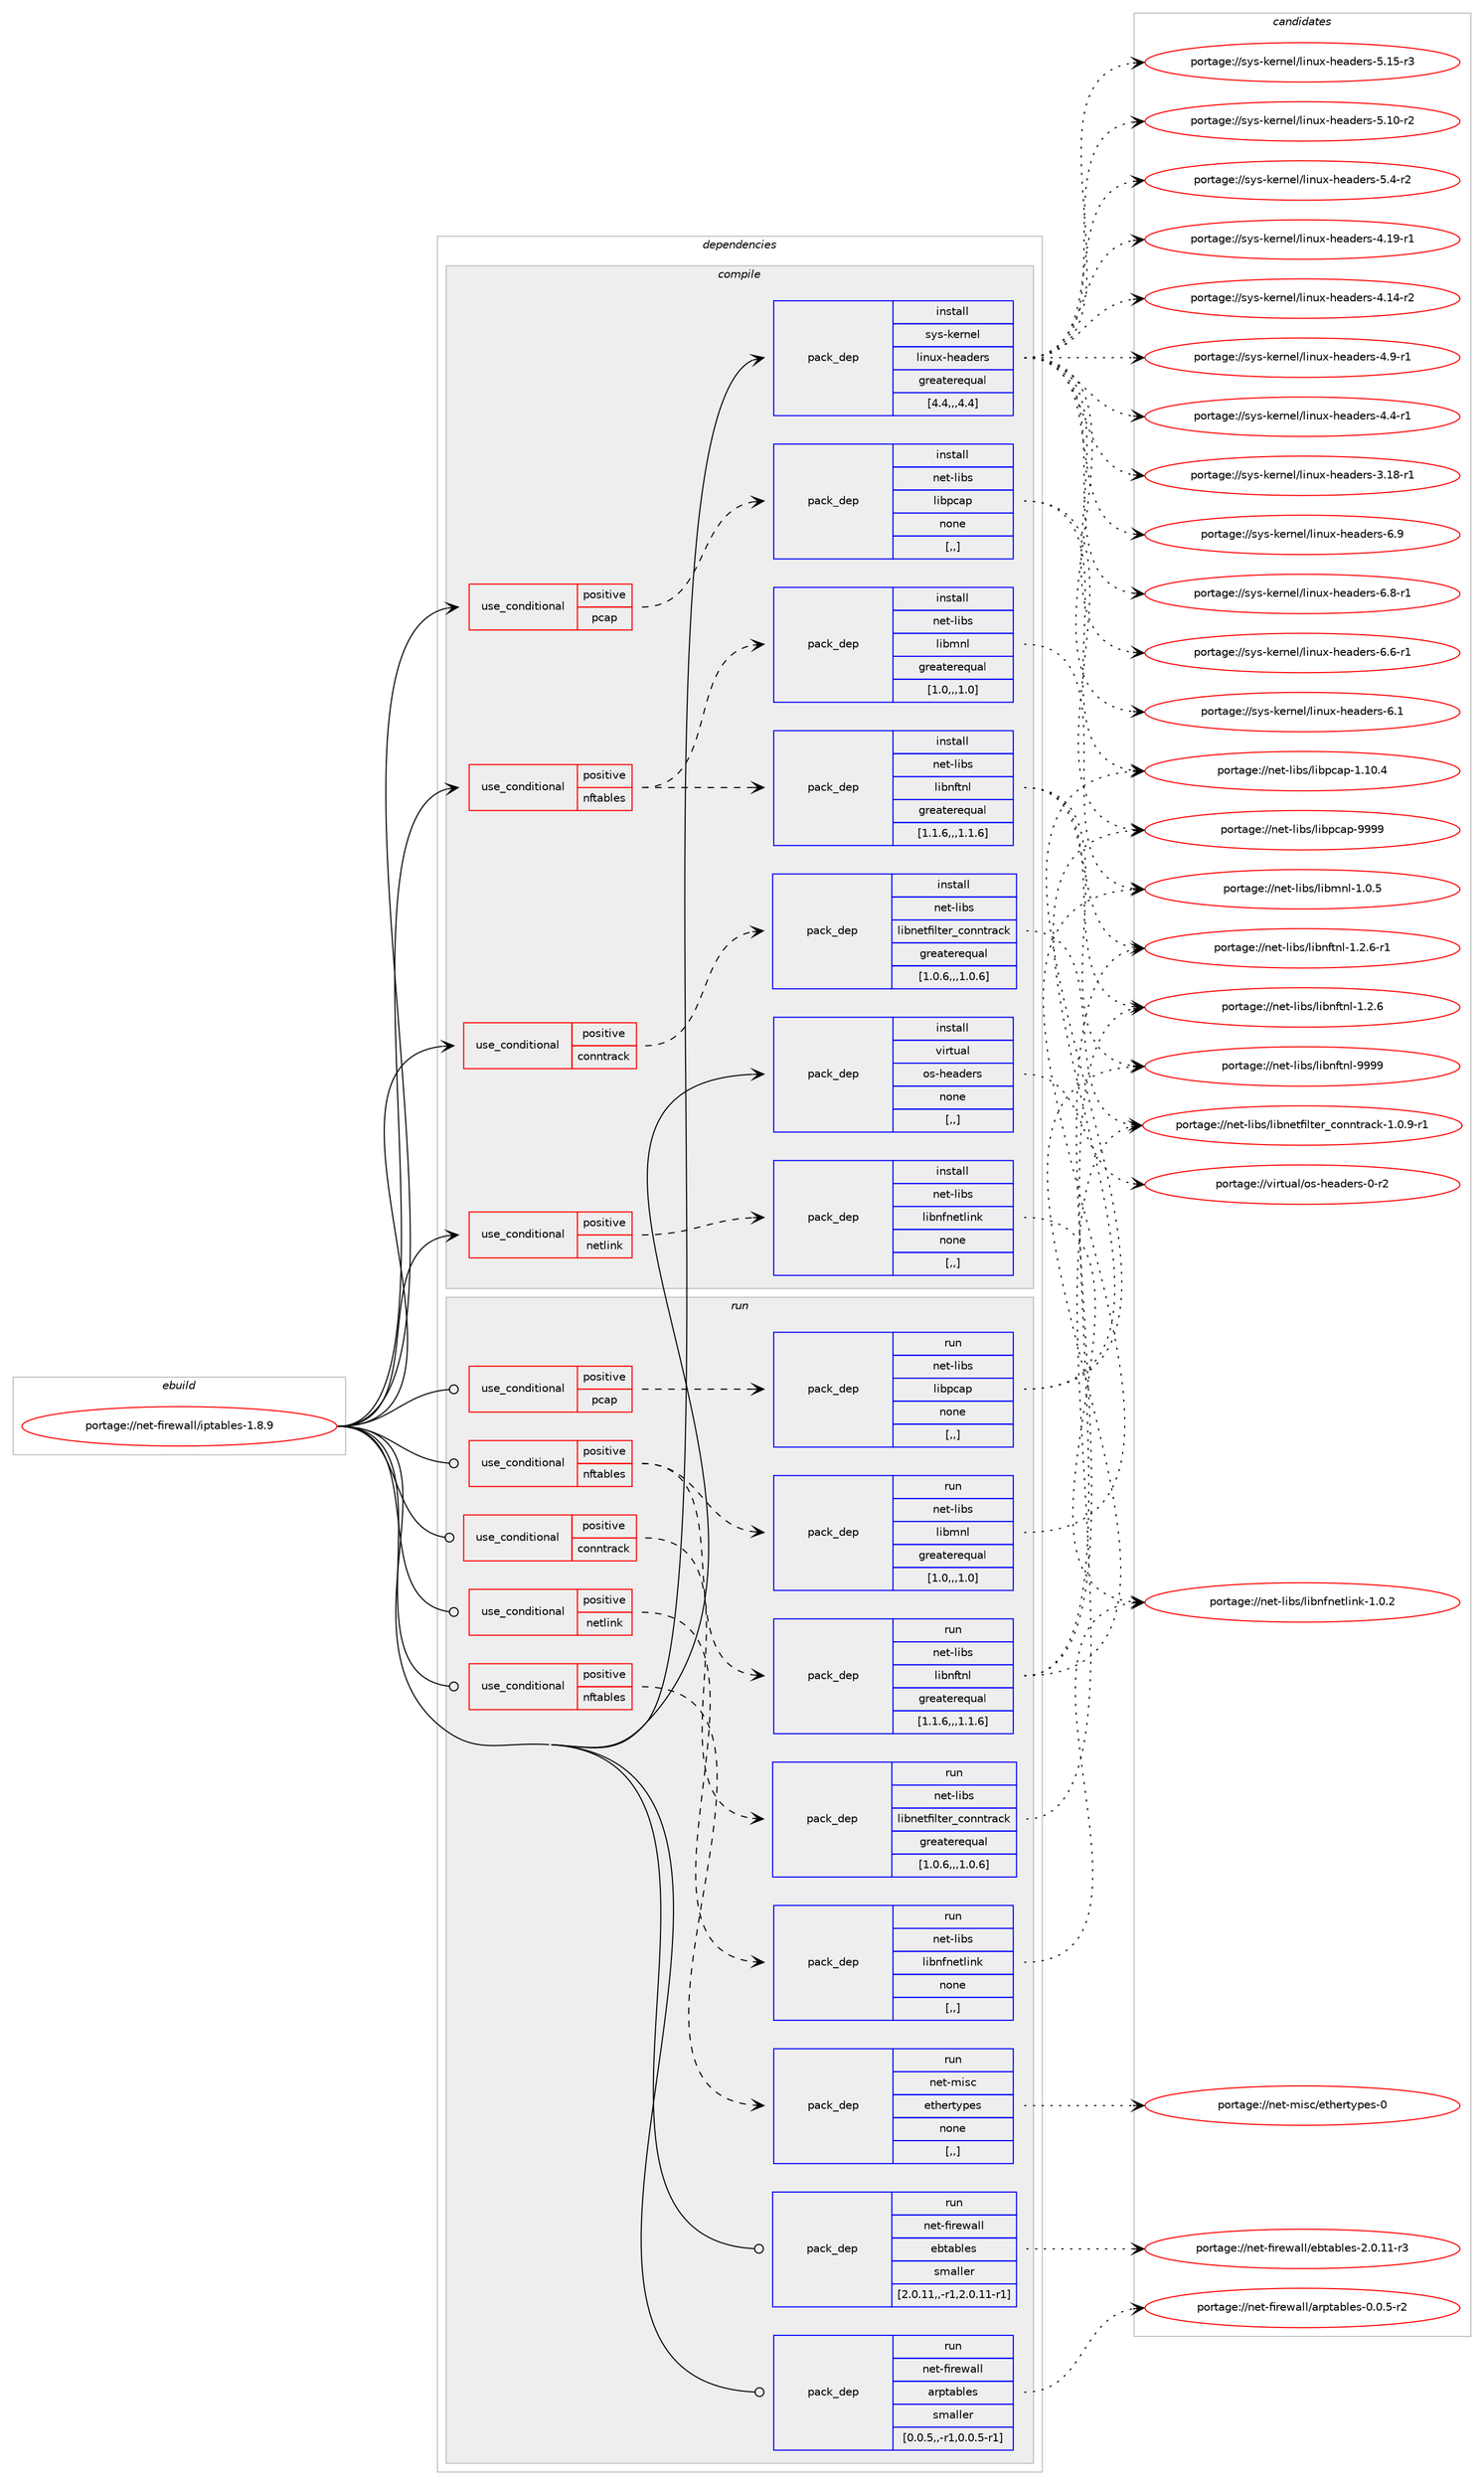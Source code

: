 digraph prolog {

# *************
# Graph options
# *************

newrank=true;
concentrate=true;
compound=true;
graph [rankdir=LR,fontname=Helvetica,fontsize=10,ranksep=1.5];#, ranksep=2.5, nodesep=0.2];
edge  [arrowhead=vee];
node  [fontname=Helvetica,fontsize=10];

# **********
# The ebuild
# **********

subgraph cluster_leftcol {
color=gray;
rank=same;
label=<<i>ebuild</i>>;
id [label="portage://net-firewall/iptables-1.8.9", color=red, width=4, href="../net-firewall/iptables-1.8.9.svg"];
}

# ****************
# The dependencies
# ****************

subgraph cluster_midcol {
color=gray;
label=<<i>dependencies</i>>;
subgraph cluster_compile {
fillcolor="#eeeeee";
style=filled;
label=<<i>compile</i>>;
subgraph cond89567 {
dependency344789 [label=<<TABLE BORDER="0" CELLBORDER="1" CELLSPACING="0" CELLPADDING="4"><TR><TD ROWSPAN="3" CELLPADDING="10">use_conditional</TD></TR><TR><TD>positive</TD></TR><TR><TD>conntrack</TD></TR></TABLE>>, shape=none, color=red];
subgraph pack252627 {
dependency344790 [label=<<TABLE BORDER="0" CELLBORDER="1" CELLSPACING="0" CELLPADDING="4" WIDTH="220"><TR><TD ROWSPAN="6" CELLPADDING="30">pack_dep</TD></TR><TR><TD WIDTH="110">install</TD></TR><TR><TD>net-libs</TD></TR><TR><TD>libnetfilter_conntrack</TD></TR><TR><TD>greaterequal</TD></TR><TR><TD>[1.0.6,,,1.0.6]</TD></TR></TABLE>>, shape=none, color=blue];
}
dependency344789:e -> dependency344790:w [weight=20,style="dashed",arrowhead="vee"];
}
id:e -> dependency344789:w [weight=20,style="solid",arrowhead="vee"];
subgraph cond89568 {
dependency344791 [label=<<TABLE BORDER="0" CELLBORDER="1" CELLSPACING="0" CELLPADDING="4"><TR><TD ROWSPAN="3" CELLPADDING="10">use_conditional</TD></TR><TR><TD>positive</TD></TR><TR><TD>netlink</TD></TR></TABLE>>, shape=none, color=red];
subgraph pack252628 {
dependency344792 [label=<<TABLE BORDER="0" CELLBORDER="1" CELLSPACING="0" CELLPADDING="4" WIDTH="220"><TR><TD ROWSPAN="6" CELLPADDING="30">pack_dep</TD></TR><TR><TD WIDTH="110">install</TD></TR><TR><TD>net-libs</TD></TR><TR><TD>libnfnetlink</TD></TR><TR><TD>none</TD></TR><TR><TD>[,,]</TD></TR></TABLE>>, shape=none, color=blue];
}
dependency344791:e -> dependency344792:w [weight=20,style="dashed",arrowhead="vee"];
}
id:e -> dependency344791:w [weight=20,style="solid",arrowhead="vee"];
subgraph cond89569 {
dependency344793 [label=<<TABLE BORDER="0" CELLBORDER="1" CELLSPACING="0" CELLPADDING="4"><TR><TD ROWSPAN="3" CELLPADDING="10">use_conditional</TD></TR><TR><TD>positive</TD></TR><TR><TD>nftables</TD></TR></TABLE>>, shape=none, color=red];
subgraph pack252629 {
dependency344794 [label=<<TABLE BORDER="0" CELLBORDER="1" CELLSPACING="0" CELLPADDING="4" WIDTH="220"><TR><TD ROWSPAN="6" CELLPADDING="30">pack_dep</TD></TR><TR><TD WIDTH="110">install</TD></TR><TR><TD>net-libs</TD></TR><TR><TD>libmnl</TD></TR><TR><TD>greaterequal</TD></TR><TR><TD>[1.0,,,1.0]</TD></TR></TABLE>>, shape=none, color=blue];
}
dependency344793:e -> dependency344794:w [weight=20,style="dashed",arrowhead="vee"];
subgraph pack252630 {
dependency344795 [label=<<TABLE BORDER="0" CELLBORDER="1" CELLSPACING="0" CELLPADDING="4" WIDTH="220"><TR><TD ROWSPAN="6" CELLPADDING="30">pack_dep</TD></TR><TR><TD WIDTH="110">install</TD></TR><TR><TD>net-libs</TD></TR><TR><TD>libnftnl</TD></TR><TR><TD>greaterequal</TD></TR><TR><TD>[1.1.6,,,1.1.6]</TD></TR></TABLE>>, shape=none, color=blue];
}
dependency344793:e -> dependency344795:w [weight=20,style="dashed",arrowhead="vee"];
}
id:e -> dependency344793:w [weight=20,style="solid",arrowhead="vee"];
subgraph cond89570 {
dependency344796 [label=<<TABLE BORDER="0" CELLBORDER="1" CELLSPACING="0" CELLPADDING="4"><TR><TD ROWSPAN="3" CELLPADDING="10">use_conditional</TD></TR><TR><TD>positive</TD></TR><TR><TD>pcap</TD></TR></TABLE>>, shape=none, color=red];
subgraph pack252631 {
dependency344797 [label=<<TABLE BORDER="0" CELLBORDER="1" CELLSPACING="0" CELLPADDING="4" WIDTH="220"><TR><TD ROWSPAN="6" CELLPADDING="30">pack_dep</TD></TR><TR><TD WIDTH="110">install</TD></TR><TR><TD>net-libs</TD></TR><TR><TD>libpcap</TD></TR><TR><TD>none</TD></TR><TR><TD>[,,]</TD></TR></TABLE>>, shape=none, color=blue];
}
dependency344796:e -> dependency344797:w [weight=20,style="dashed",arrowhead="vee"];
}
id:e -> dependency344796:w [weight=20,style="solid",arrowhead="vee"];
subgraph pack252632 {
dependency344798 [label=<<TABLE BORDER="0" CELLBORDER="1" CELLSPACING="0" CELLPADDING="4" WIDTH="220"><TR><TD ROWSPAN="6" CELLPADDING="30">pack_dep</TD></TR><TR><TD WIDTH="110">install</TD></TR><TR><TD>sys-kernel</TD></TR><TR><TD>linux-headers</TD></TR><TR><TD>greaterequal</TD></TR><TR><TD>[4.4,,,4.4]</TD></TR></TABLE>>, shape=none, color=blue];
}
id:e -> dependency344798:w [weight=20,style="solid",arrowhead="vee"];
subgraph pack252633 {
dependency344799 [label=<<TABLE BORDER="0" CELLBORDER="1" CELLSPACING="0" CELLPADDING="4" WIDTH="220"><TR><TD ROWSPAN="6" CELLPADDING="30">pack_dep</TD></TR><TR><TD WIDTH="110">install</TD></TR><TR><TD>virtual</TD></TR><TR><TD>os-headers</TD></TR><TR><TD>none</TD></TR><TR><TD>[,,]</TD></TR></TABLE>>, shape=none, color=blue];
}
id:e -> dependency344799:w [weight=20,style="solid",arrowhead="vee"];
}
subgraph cluster_compileandrun {
fillcolor="#eeeeee";
style=filled;
label=<<i>compile and run</i>>;
}
subgraph cluster_run {
fillcolor="#eeeeee";
style=filled;
label=<<i>run</i>>;
subgraph cond89571 {
dependency344800 [label=<<TABLE BORDER="0" CELLBORDER="1" CELLSPACING="0" CELLPADDING="4"><TR><TD ROWSPAN="3" CELLPADDING="10">use_conditional</TD></TR><TR><TD>positive</TD></TR><TR><TD>conntrack</TD></TR></TABLE>>, shape=none, color=red];
subgraph pack252634 {
dependency344801 [label=<<TABLE BORDER="0" CELLBORDER="1" CELLSPACING="0" CELLPADDING="4" WIDTH="220"><TR><TD ROWSPAN="6" CELLPADDING="30">pack_dep</TD></TR><TR><TD WIDTH="110">run</TD></TR><TR><TD>net-libs</TD></TR><TR><TD>libnetfilter_conntrack</TD></TR><TR><TD>greaterequal</TD></TR><TR><TD>[1.0.6,,,1.0.6]</TD></TR></TABLE>>, shape=none, color=blue];
}
dependency344800:e -> dependency344801:w [weight=20,style="dashed",arrowhead="vee"];
}
id:e -> dependency344800:w [weight=20,style="solid",arrowhead="odot"];
subgraph cond89572 {
dependency344802 [label=<<TABLE BORDER="0" CELLBORDER="1" CELLSPACING="0" CELLPADDING="4"><TR><TD ROWSPAN="3" CELLPADDING="10">use_conditional</TD></TR><TR><TD>positive</TD></TR><TR><TD>netlink</TD></TR></TABLE>>, shape=none, color=red];
subgraph pack252635 {
dependency344803 [label=<<TABLE BORDER="0" CELLBORDER="1" CELLSPACING="0" CELLPADDING="4" WIDTH="220"><TR><TD ROWSPAN="6" CELLPADDING="30">pack_dep</TD></TR><TR><TD WIDTH="110">run</TD></TR><TR><TD>net-libs</TD></TR><TR><TD>libnfnetlink</TD></TR><TR><TD>none</TD></TR><TR><TD>[,,]</TD></TR></TABLE>>, shape=none, color=blue];
}
dependency344802:e -> dependency344803:w [weight=20,style="dashed",arrowhead="vee"];
}
id:e -> dependency344802:w [weight=20,style="solid",arrowhead="odot"];
subgraph cond89573 {
dependency344804 [label=<<TABLE BORDER="0" CELLBORDER="1" CELLSPACING="0" CELLPADDING="4"><TR><TD ROWSPAN="3" CELLPADDING="10">use_conditional</TD></TR><TR><TD>positive</TD></TR><TR><TD>nftables</TD></TR></TABLE>>, shape=none, color=red];
subgraph pack252636 {
dependency344805 [label=<<TABLE BORDER="0" CELLBORDER="1" CELLSPACING="0" CELLPADDING="4" WIDTH="220"><TR><TD ROWSPAN="6" CELLPADDING="30">pack_dep</TD></TR><TR><TD WIDTH="110">run</TD></TR><TR><TD>net-libs</TD></TR><TR><TD>libmnl</TD></TR><TR><TD>greaterequal</TD></TR><TR><TD>[1.0,,,1.0]</TD></TR></TABLE>>, shape=none, color=blue];
}
dependency344804:e -> dependency344805:w [weight=20,style="dashed",arrowhead="vee"];
subgraph pack252637 {
dependency344806 [label=<<TABLE BORDER="0" CELLBORDER="1" CELLSPACING="0" CELLPADDING="4" WIDTH="220"><TR><TD ROWSPAN="6" CELLPADDING="30">pack_dep</TD></TR><TR><TD WIDTH="110">run</TD></TR><TR><TD>net-libs</TD></TR><TR><TD>libnftnl</TD></TR><TR><TD>greaterequal</TD></TR><TR><TD>[1.1.6,,,1.1.6]</TD></TR></TABLE>>, shape=none, color=blue];
}
dependency344804:e -> dependency344806:w [weight=20,style="dashed",arrowhead="vee"];
}
id:e -> dependency344804:w [weight=20,style="solid",arrowhead="odot"];
subgraph cond89574 {
dependency344807 [label=<<TABLE BORDER="0" CELLBORDER="1" CELLSPACING="0" CELLPADDING="4"><TR><TD ROWSPAN="3" CELLPADDING="10">use_conditional</TD></TR><TR><TD>positive</TD></TR><TR><TD>nftables</TD></TR></TABLE>>, shape=none, color=red];
subgraph pack252638 {
dependency344808 [label=<<TABLE BORDER="0" CELLBORDER="1" CELLSPACING="0" CELLPADDING="4" WIDTH="220"><TR><TD ROWSPAN="6" CELLPADDING="30">pack_dep</TD></TR><TR><TD WIDTH="110">run</TD></TR><TR><TD>net-misc</TD></TR><TR><TD>ethertypes</TD></TR><TR><TD>none</TD></TR><TR><TD>[,,]</TD></TR></TABLE>>, shape=none, color=blue];
}
dependency344807:e -> dependency344808:w [weight=20,style="dashed",arrowhead="vee"];
}
id:e -> dependency344807:w [weight=20,style="solid",arrowhead="odot"];
subgraph cond89575 {
dependency344809 [label=<<TABLE BORDER="0" CELLBORDER="1" CELLSPACING="0" CELLPADDING="4"><TR><TD ROWSPAN="3" CELLPADDING="10">use_conditional</TD></TR><TR><TD>positive</TD></TR><TR><TD>pcap</TD></TR></TABLE>>, shape=none, color=red];
subgraph pack252639 {
dependency344810 [label=<<TABLE BORDER="0" CELLBORDER="1" CELLSPACING="0" CELLPADDING="4" WIDTH="220"><TR><TD ROWSPAN="6" CELLPADDING="30">pack_dep</TD></TR><TR><TD WIDTH="110">run</TD></TR><TR><TD>net-libs</TD></TR><TR><TD>libpcap</TD></TR><TR><TD>none</TD></TR><TR><TD>[,,]</TD></TR></TABLE>>, shape=none, color=blue];
}
dependency344809:e -> dependency344810:w [weight=20,style="dashed",arrowhead="vee"];
}
id:e -> dependency344809:w [weight=20,style="solid",arrowhead="odot"];
subgraph pack252640 {
dependency344811 [label=<<TABLE BORDER="0" CELLBORDER="1" CELLSPACING="0" CELLPADDING="4" WIDTH="220"><TR><TD ROWSPAN="6" CELLPADDING="30">pack_dep</TD></TR><TR><TD WIDTH="110">run</TD></TR><TR><TD>net-firewall</TD></TR><TR><TD>arptables</TD></TR><TR><TD>smaller</TD></TR><TR><TD>[0.0.5,,-r1,0.0.5-r1]</TD></TR></TABLE>>, shape=none, color=blue];
}
id:e -> dependency344811:w [weight=20,style="solid",arrowhead="odot"];
subgraph pack252641 {
dependency344812 [label=<<TABLE BORDER="0" CELLBORDER="1" CELLSPACING="0" CELLPADDING="4" WIDTH="220"><TR><TD ROWSPAN="6" CELLPADDING="30">pack_dep</TD></TR><TR><TD WIDTH="110">run</TD></TR><TR><TD>net-firewall</TD></TR><TR><TD>ebtables</TD></TR><TR><TD>smaller</TD></TR><TR><TD>[2.0.11,,-r1,2.0.11-r1]</TD></TR></TABLE>>, shape=none, color=blue];
}
id:e -> dependency344812:w [weight=20,style="solid",arrowhead="odot"];
}
}

# **************
# The candidates
# **************

subgraph cluster_choices {
rank=same;
color=gray;
label=<<i>candidates</i>>;

subgraph choice252627 {
color=black;
nodesep=1;
choice11010111645108105981154710810598110101116102105108116101114959911111011011611497991074549464846574511449 [label="portage://net-libs/libnetfilter_conntrack-1.0.9-r1", color=red, width=4,href="../net-libs/libnetfilter_conntrack-1.0.9-r1.svg"];
dependency344790:e -> choice11010111645108105981154710810598110101116102105108116101114959911111011011611497991074549464846574511449:w [style=dotted,weight="100"];
}
subgraph choice252628 {
color=black;
nodesep=1;
choice11010111645108105981154710810598110102110101116108105110107454946484650 [label="portage://net-libs/libnfnetlink-1.0.2", color=red, width=4,href="../net-libs/libnfnetlink-1.0.2.svg"];
dependency344792:e -> choice11010111645108105981154710810598110102110101116108105110107454946484650:w [style=dotted,weight="100"];
}
subgraph choice252629 {
color=black;
nodesep=1;
choice11010111645108105981154710810598109110108454946484653 [label="portage://net-libs/libmnl-1.0.5", color=red, width=4,href="../net-libs/libmnl-1.0.5.svg"];
dependency344794:e -> choice11010111645108105981154710810598109110108454946484653:w [style=dotted,weight="100"];
}
subgraph choice252630 {
color=black;
nodesep=1;
choice110101116451081059811547108105981101021161101084557575757 [label="portage://net-libs/libnftnl-9999", color=red, width=4,href="../net-libs/libnftnl-9999.svg"];
choice110101116451081059811547108105981101021161101084549465046544511449 [label="portage://net-libs/libnftnl-1.2.6-r1", color=red, width=4,href="../net-libs/libnftnl-1.2.6-r1.svg"];
choice11010111645108105981154710810598110102116110108454946504654 [label="portage://net-libs/libnftnl-1.2.6", color=red, width=4,href="../net-libs/libnftnl-1.2.6.svg"];
dependency344795:e -> choice110101116451081059811547108105981101021161101084557575757:w [style=dotted,weight="100"];
dependency344795:e -> choice110101116451081059811547108105981101021161101084549465046544511449:w [style=dotted,weight="100"];
dependency344795:e -> choice11010111645108105981154710810598110102116110108454946504654:w [style=dotted,weight="100"];
}
subgraph choice252631 {
color=black;
nodesep=1;
choice1101011164510810598115471081059811299971124557575757 [label="portage://net-libs/libpcap-9999", color=red, width=4,href="../net-libs/libpcap-9999.svg"];
choice11010111645108105981154710810598112999711245494649484652 [label="portage://net-libs/libpcap-1.10.4", color=red, width=4,href="../net-libs/libpcap-1.10.4.svg"];
dependency344797:e -> choice1101011164510810598115471081059811299971124557575757:w [style=dotted,weight="100"];
dependency344797:e -> choice11010111645108105981154710810598112999711245494649484652:w [style=dotted,weight="100"];
}
subgraph choice252632 {
color=black;
nodesep=1;
choice1151211154510710111411010110847108105110117120451041019710010111411545544657 [label="portage://sys-kernel/linux-headers-6.9", color=red, width=4,href="../sys-kernel/linux-headers-6.9.svg"];
choice11512111545107101114110101108471081051101171204510410197100101114115455446564511449 [label="portage://sys-kernel/linux-headers-6.8-r1", color=red, width=4,href="../sys-kernel/linux-headers-6.8-r1.svg"];
choice11512111545107101114110101108471081051101171204510410197100101114115455446544511449 [label="portage://sys-kernel/linux-headers-6.6-r1", color=red, width=4,href="../sys-kernel/linux-headers-6.6-r1.svg"];
choice1151211154510710111411010110847108105110117120451041019710010111411545544649 [label="portage://sys-kernel/linux-headers-6.1", color=red, width=4,href="../sys-kernel/linux-headers-6.1.svg"];
choice1151211154510710111411010110847108105110117120451041019710010111411545534649534511451 [label="portage://sys-kernel/linux-headers-5.15-r3", color=red, width=4,href="../sys-kernel/linux-headers-5.15-r3.svg"];
choice1151211154510710111411010110847108105110117120451041019710010111411545534649484511450 [label="portage://sys-kernel/linux-headers-5.10-r2", color=red, width=4,href="../sys-kernel/linux-headers-5.10-r2.svg"];
choice11512111545107101114110101108471081051101171204510410197100101114115455346524511450 [label="portage://sys-kernel/linux-headers-5.4-r2", color=red, width=4,href="../sys-kernel/linux-headers-5.4-r2.svg"];
choice1151211154510710111411010110847108105110117120451041019710010111411545524649574511449 [label="portage://sys-kernel/linux-headers-4.19-r1", color=red, width=4,href="../sys-kernel/linux-headers-4.19-r1.svg"];
choice1151211154510710111411010110847108105110117120451041019710010111411545524649524511450 [label="portage://sys-kernel/linux-headers-4.14-r2", color=red, width=4,href="../sys-kernel/linux-headers-4.14-r2.svg"];
choice11512111545107101114110101108471081051101171204510410197100101114115455246574511449 [label="portage://sys-kernel/linux-headers-4.9-r1", color=red, width=4,href="../sys-kernel/linux-headers-4.9-r1.svg"];
choice11512111545107101114110101108471081051101171204510410197100101114115455246524511449 [label="portage://sys-kernel/linux-headers-4.4-r1", color=red, width=4,href="../sys-kernel/linux-headers-4.4-r1.svg"];
choice1151211154510710111411010110847108105110117120451041019710010111411545514649564511449 [label="portage://sys-kernel/linux-headers-3.18-r1", color=red, width=4,href="../sys-kernel/linux-headers-3.18-r1.svg"];
dependency344798:e -> choice1151211154510710111411010110847108105110117120451041019710010111411545544657:w [style=dotted,weight="100"];
dependency344798:e -> choice11512111545107101114110101108471081051101171204510410197100101114115455446564511449:w [style=dotted,weight="100"];
dependency344798:e -> choice11512111545107101114110101108471081051101171204510410197100101114115455446544511449:w [style=dotted,weight="100"];
dependency344798:e -> choice1151211154510710111411010110847108105110117120451041019710010111411545544649:w [style=dotted,weight="100"];
dependency344798:e -> choice1151211154510710111411010110847108105110117120451041019710010111411545534649534511451:w [style=dotted,weight="100"];
dependency344798:e -> choice1151211154510710111411010110847108105110117120451041019710010111411545534649484511450:w [style=dotted,weight="100"];
dependency344798:e -> choice11512111545107101114110101108471081051101171204510410197100101114115455346524511450:w [style=dotted,weight="100"];
dependency344798:e -> choice1151211154510710111411010110847108105110117120451041019710010111411545524649574511449:w [style=dotted,weight="100"];
dependency344798:e -> choice1151211154510710111411010110847108105110117120451041019710010111411545524649524511450:w [style=dotted,weight="100"];
dependency344798:e -> choice11512111545107101114110101108471081051101171204510410197100101114115455246574511449:w [style=dotted,weight="100"];
dependency344798:e -> choice11512111545107101114110101108471081051101171204510410197100101114115455246524511449:w [style=dotted,weight="100"];
dependency344798:e -> choice1151211154510710111411010110847108105110117120451041019710010111411545514649564511449:w [style=dotted,weight="100"];
}
subgraph choice252633 {
color=black;
nodesep=1;
choice1181051141161179710847111115451041019710010111411545484511450 [label="portage://virtual/os-headers-0-r2", color=red, width=4,href="../virtual/os-headers-0-r2.svg"];
dependency344799:e -> choice1181051141161179710847111115451041019710010111411545484511450:w [style=dotted,weight="100"];
}
subgraph choice252634 {
color=black;
nodesep=1;
choice11010111645108105981154710810598110101116102105108116101114959911111011011611497991074549464846574511449 [label="portage://net-libs/libnetfilter_conntrack-1.0.9-r1", color=red, width=4,href="../net-libs/libnetfilter_conntrack-1.0.9-r1.svg"];
dependency344801:e -> choice11010111645108105981154710810598110101116102105108116101114959911111011011611497991074549464846574511449:w [style=dotted,weight="100"];
}
subgraph choice252635 {
color=black;
nodesep=1;
choice11010111645108105981154710810598110102110101116108105110107454946484650 [label="portage://net-libs/libnfnetlink-1.0.2", color=red, width=4,href="../net-libs/libnfnetlink-1.0.2.svg"];
dependency344803:e -> choice11010111645108105981154710810598110102110101116108105110107454946484650:w [style=dotted,weight="100"];
}
subgraph choice252636 {
color=black;
nodesep=1;
choice11010111645108105981154710810598109110108454946484653 [label="portage://net-libs/libmnl-1.0.5", color=red, width=4,href="../net-libs/libmnl-1.0.5.svg"];
dependency344805:e -> choice11010111645108105981154710810598109110108454946484653:w [style=dotted,weight="100"];
}
subgraph choice252637 {
color=black;
nodesep=1;
choice110101116451081059811547108105981101021161101084557575757 [label="portage://net-libs/libnftnl-9999", color=red, width=4,href="../net-libs/libnftnl-9999.svg"];
choice110101116451081059811547108105981101021161101084549465046544511449 [label="portage://net-libs/libnftnl-1.2.6-r1", color=red, width=4,href="../net-libs/libnftnl-1.2.6-r1.svg"];
choice11010111645108105981154710810598110102116110108454946504654 [label="portage://net-libs/libnftnl-1.2.6", color=red, width=4,href="../net-libs/libnftnl-1.2.6.svg"];
dependency344806:e -> choice110101116451081059811547108105981101021161101084557575757:w [style=dotted,weight="100"];
dependency344806:e -> choice110101116451081059811547108105981101021161101084549465046544511449:w [style=dotted,weight="100"];
dependency344806:e -> choice11010111645108105981154710810598110102116110108454946504654:w [style=dotted,weight="100"];
}
subgraph choice252638 {
color=black;
nodesep=1;
choice1101011164510910511599471011161041011141161211121011154548 [label="portage://net-misc/ethertypes-0", color=red, width=4,href="../net-misc/ethertypes-0.svg"];
dependency344808:e -> choice1101011164510910511599471011161041011141161211121011154548:w [style=dotted,weight="100"];
}
subgraph choice252639 {
color=black;
nodesep=1;
choice1101011164510810598115471081059811299971124557575757 [label="portage://net-libs/libpcap-9999", color=red, width=4,href="../net-libs/libpcap-9999.svg"];
choice11010111645108105981154710810598112999711245494649484652 [label="portage://net-libs/libpcap-1.10.4", color=red, width=4,href="../net-libs/libpcap-1.10.4.svg"];
dependency344810:e -> choice1101011164510810598115471081059811299971124557575757:w [style=dotted,weight="100"];
dependency344810:e -> choice11010111645108105981154710810598112999711245494649484652:w [style=dotted,weight="100"];
}
subgraph choice252640 {
color=black;
nodesep=1;
choice1101011164510210511410111997108108479711411211697981081011154548464846534511450 [label="portage://net-firewall/arptables-0.0.5-r2", color=red, width=4,href="../net-firewall/arptables-0.0.5-r2.svg"];
dependency344811:e -> choice1101011164510210511410111997108108479711411211697981081011154548464846534511450:w [style=dotted,weight="100"];
}
subgraph choice252641 {
color=black;
nodesep=1;
choice110101116451021051141011199710810847101981169798108101115455046484649494511451 [label="portage://net-firewall/ebtables-2.0.11-r3", color=red, width=4,href="../net-firewall/ebtables-2.0.11-r3.svg"];
dependency344812:e -> choice110101116451021051141011199710810847101981169798108101115455046484649494511451:w [style=dotted,weight="100"];
}
}

}

